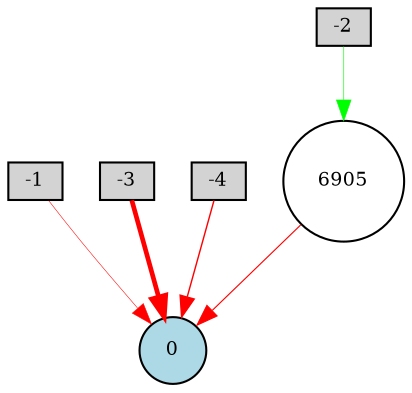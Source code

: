 digraph {
	node [fontsize=9 height=0.2 shape=circle width=0.2]
	-1 [fillcolor=lightgray shape=box style=filled]
	-2 [fillcolor=lightgray shape=box style=filled]
	-3 [fillcolor=lightgray shape=box style=filled]
	-4 [fillcolor=lightgray shape=box style=filled]
	0 [fillcolor=lightblue style=filled]
	6905 [fillcolor=white style=filled]
	6905 -> 0 [color=red penwidth=0.5435854639066774 style=solid]
	-1 -> 0 [color=red penwidth=0.25912452677278264 style=solid]
	-4 -> 0 [color=red penwidth=0.6763986472987726 style=solid]
	-2 -> 6905 [color=green penwidth=0.29543863261178327 style=solid]
	-3 -> 0 [color=red penwidth=2.2517152284603945 style=solid]
}
